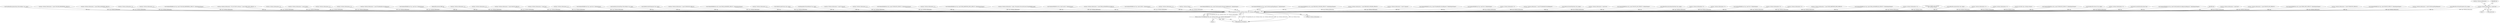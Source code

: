 digraph "0_VeraCrypt_f30f9339c9a0b9bbcc6f5ad38804af39db1f479e@API" {
"1002808" [label="(Call,Irp->IoStatus.Information = sizeof (int))"];
"1003113" [label="(Call,TCCompleteIrp (Irp, Irp->IoStatus.Status, Irp->IoStatus.Information))"];
"1003112" [label="(Return,return TCCompleteIrp (Irp, Irp->IoStatus.Status, Irp->IoStatus.Information);)"];
"1002713" [label="(Call,StartBootEncryptionSetup (DeviceObject, Irp, irpSp))"];
"1001650" [label="(Call,Irp->IoStatus.Information = sizeof (VOLUME_PROPERTIES_STRUCT))"];
"1002005" [label="(Call,Irp->IoStatus.Information = sizeof (DISK_GEOMETRY_STRUCT))"];
"1002304" [label="(Call,Irp->IoStatus.Information = 0)"];
"1003113" [label="(Call,TCCompleteIrp (Irp, Irp->IoStatus.Status, Irp->IoStatus.Information))"];
"1002245" [label="(Call,Irp->IoStatus.Information = 0)"];
"1001384" [label="(Call,ValidateIOBufferSize (Irp, sizeof (VOLUME_PROPERTIES_STRUCT), ValidateInputOutput))"];
"1000708" [label="(Call,Irp->IoStatus.Information = NT_SUCCESS (ntStatus) ? sizeof (OPEN_TEST_STRUCT) : 0)"];
"1002733" [label="(Call,Irp->IoStatus.Information = 0)"];
"1000159" [label="(Call,Irp->IoStatus.Information = sizeof (LONG))"];
"1001051" [label="(Call,Irp->IoStatus.Information = 0)"];
"1002488" [label="(Call,Irp->IoStatus.Information = 0)"];
"1002339" [label="(Call,Irp->IoStatus.Information = sizeof (ProbeRealDriveSizeRequest))"];
"1000213" [label="(Call,ValidateIOBufferSize (Irp, sizeof (int), ValidateOutput))"];
"1000120" [label="(MethodParameterIn,PIRP Irp)"];
"1001097" [label="(Call,Irp->IoStatus.Information = 0)"];
"1003061" [label="(Call,Irp->IoStatus.Information = 0)"];
"1000121" [label="(Block,)"];
"1002512" [label="(Call,Irp->IoStatus.Information = sizeof (MOUNT_STRUCT))"];
"1000256" [label="(Call,Irp->IoStatus.Information = sizeof (int))"];
"1002835" [label="(Call,Irp->IoStatus.Information = 0)"];
"1002789" [label="(Call,ValidateIOBufferSize (Irp, sizeof (int), ValidateOutput))"];
"1003112" [label="(Return,return TCCompleteIrp (Irp, Irp->IoStatus.Status, Irp->IoStatus.Information);)"];
"1002831" [label="(Call,StartDecoySystemWipe (DeviceObject, Irp, irpSp))"];
"1002778" [label="(Call,GetBootLoaderFingerprint (Irp, irpSp))"];
"1002647" [label="(Call,Irp->IoStatus.Information = sizeof (UNMOUNT_STRUCT))"];
"1001957" [label="(Call,ValidateIOBufferSize (Irp, sizeof (DISK_GEOMETRY_STRUCT), ValidateInputOutput))"];
"1002890" [label="(Call,Irp->IoStatus.Information = 0)"];
"1002768" [label="(Call,GetBootLoaderVersion (Irp, irpSp))"];
"1002773" [label="(Call,ReopenBootVolumeHeader (Irp, irpSp))"];
"1000979" [label="(Call,Irp->IoStatus.Information = sizeof (*request))"];
"1002851" [label="(Call,Irp->IoStatus.Information = 0)"];
"1002794" [label="(Block,)"];
"1002595" [label="(Call,ValidateIOBufferSize (Irp, sizeof (UNMOUNT_STRUCT), ValidateInputOutput))"];
"1002867" [label="(Call,Irp->IoStatus.Information = 0)"];
"1001718" [label="(Call,ValidateIOBufferSize (Irp, sizeof (DISK_PARTITION_INFO_STRUCT), ValidateInputOutput))"];
"1001368" [label="(Call,Irp->IoStatus.Information = irpSp->Parameters.DeviceIoControl.OutputBufferLength)"];
"1001331" [label="(Call,ValidateIOBufferSize (Irp, sizeof (uint32), ValidateOutput))"];
"1002221" [label="(Call,Irp->IoStatus.Information = sizeof (DISK_GEOMETRY_EX_STRUCT))"];
"1000140" [label="(Call,ValidateIOBufferSize (Irp, sizeof (LONG), ValidateOutput))"];
"1002360" [label="(Call,Irp->IoStatus.Information = 0)"];
"1003115" [label="(Call,Irp->IoStatus.Status)"];
"1002998" [label="(Call,ValidateIOBufferSize (Irp, sizeof (GetSystemDriveDumpConfigRequest), ValidateOutput))"];
"1002900" [label="(Call,ValidateIOBufferSize (Irp, sizeof (GetWarningFlagsRequest), ValidateOutput))"];
"1001661" [label="(Call,ValidateIOBufferSize (Irp, sizeof (RESOLVE_SYMLINK_STRUCT), ValidateInputOutput))"];
"1001700" [label="(Call,Irp->IoStatus.Information = sizeof (RESOLVE_SYMLINK_STRUCT))"];
"1003043" [label="(Call,Irp->IoStatus.Information = sizeof (*request))"];
"1002255" [label="(Call,ValidateIOBufferSize (Irp, sizeof (ProbeRealDriveSizeRequest), ValidateInputOutput))"];
"1000177" [label="(Call,ValidateIOBufferSize (Irp, sizeof (int), ValidateOutput))"];
"1000997" [label="(Call,Irp->IoStatus.Information = 0)"];
"1002381" [label="(Call,Irp->IoStatus.Information = sizeof (ProbeRealDriveSizeRequest))"];
"1002876" [label="(Call,GetDecoySystemWipeStatus (Irp, irpSp))"];
"1000195" [label="(Call,Irp->IoStatus.Information = sizeof (int))"];
"1002809" [label="(Call,Irp->IoStatus.Information)"];
"1001107" [label="(Call,ValidateIOBufferSize (Irp, sizeof (MOUNT_LIST_STRUCT), ValidateOutput))"];
"1002783" [label="(Call,GetBootEncryptionAlgorithmName (Irp, irpSp))"];
"1001414" [label="(Call,Irp->IoStatus.Information = 0)"];
"1002747" [label="(Call,Irp->IoStatus.Information = 0)"];
"1000274" [label="(Call,ValidateIOBufferSize (Irp, sizeof (int), ValidateOutput))"];
"1002814" [label="(Call,sizeof (int))"];
"1001032" [label="(Call,Irp->IoStatus.Information = 0)"];
"1002987" [label="(Call,Irp->IoStatus.Information = 0)"];
"1001939" [label="(Call,Irp->IoStatus.Information = sizeof (DISK_PARTITION_INFO_STRUCT))"];
"1002808" [label="(Call,Irp->IoStatus.Information = sizeof (int))"];
"1002023" [label="(Call,ValidateIOBufferSize (Irp, sizeof (DISK_GEOMETRY_EX_STRUCT), ValidateInputOutput))"];
"1002819" [label="(Identifier,Irp)"];
"1002970" [label="(Call,Irp->IoStatus.Information = 0)"];
"1003105" [label="(Call,Dump (\"IOCTL error 0x%08x\n\", Irp->IoStatus.Status))"];
"1002742" [label="(Call,GetBootEncryptionStatus (Irp, irpSp))"];
"1001071" [label="(Call,Irp->IoStatus.Information = 0)"];
"1002717" [label="(Call,Irp->IoStatus.Information = 0)"];
"1003077" [label="(Call,NT_SUCCESS (Irp->IoStatus.Status))"];
"1002665" [label="(Call,ValidateIOBufferSize (Irp, sizeof (UNMOUNT_STRUCT), ValidateInputOutput))"];
"1003125" [label="(MethodReturn,NTSTATUS)"];
"1002887" [label="(Call,WriteBootDriveSector (Irp, irpSp))"];
"1001015" [label="(Call,Irp->IoStatus.Information = 0)"];
"1000125" [label="(Call,IoGetCurrentIrpStackLocation (Irp))"];
"1003120" [label="(Call,Irp->IoStatus.Information)"];
"1000748" [label="(Call,ValidateIOBufferSize (Irp, sizeof (GetSystemDriveConfigurationRequest), ValidateInputOutput))"];
"1003114" [label="(Identifier,Irp)"];
"1000328" [label="(Call,Irp->IoStatus.Information = sizeof (int))"];
"1001320" [label="(Call,Irp->IoStatus.Information = sizeof (MOUNT_LIST_STRUCT))"];
"1000367" [label="(Call,ValidateIOBufferSize (Irp, sizeof (OPEN_TEST_STRUCT), ValidateInputOutput))"];
"1002690" [label="(Call,Irp->IoStatus.Information = sizeof (UNMOUNT_STRUCT))"];
"1002399" [label="(Call,ValidateIOBufferSize (Irp, sizeof (MOUNT_STRUCT), ValidateInputOutput))"];
"1002932" [label="(Call,Irp->IoStatus.Information = sizeof (GetWarningFlagsRequest))"];
"1002763" [label="(Call,GetBootDriveVolumeProperties (Irp, irpSp))"];
"1002808" -> "1002794"  [label="AST: "];
"1002808" -> "1002814"  [label="CFG: "];
"1002809" -> "1002808"  [label="AST: "];
"1002814" -> "1002808"  [label="AST: "];
"1002819" -> "1002808"  [label="CFG: "];
"1002808" -> "1003113"  [label="DDG: Irp->IoStatus.Information"];
"1003113" -> "1003112"  [label="AST: "];
"1003113" -> "1003120"  [label="CFG: "];
"1003114" -> "1003113"  [label="AST: "];
"1003115" -> "1003113"  [label="AST: "];
"1003120" -> "1003113"  [label="AST: "];
"1003112" -> "1003113"  [label="CFG: "];
"1003113" -> "1003125"  [label="DDG: Irp"];
"1003113" -> "1003125"  [label="DDG: TCCompleteIrp (Irp, Irp->IoStatus.Status, Irp->IoStatus.Information)"];
"1003113" -> "1003125"  [label="DDG: Irp->IoStatus.Information"];
"1003113" -> "1003125"  [label="DDG: Irp->IoStatus.Status"];
"1003113" -> "1003112"  [label="DDG: TCCompleteIrp (Irp, Irp->IoStatus.Status, Irp->IoStatus.Information)"];
"1000177" -> "1003113"  [label="DDG: Irp"];
"1000125" -> "1003113"  [label="DDG: Irp"];
"1002887" -> "1003113"  [label="DDG: Irp"];
"1000213" -> "1003113"  [label="DDG: Irp"];
"1000140" -> "1003113"  [label="DDG: Irp"];
"1002742" -> "1003113"  [label="DDG: Irp"];
"1002595" -> "1003113"  [label="DDG: Irp"];
"1002713" -> "1003113"  [label="DDG: Irp"];
"1002255" -> "1003113"  [label="DDG: Irp"];
"1002768" -> "1003113"  [label="DDG: Irp"];
"1002023" -> "1003113"  [label="DDG: Irp"];
"1000274" -> "1003113"  [label="DDG: Irp"];
"1001661" -> "1003113"  [label="DDG: Irp"];
"1002399" -> "1003113"  [label="DDG: Irp"];
"1002778" -> "1003113"  [label="DDG: Irp"];
"1002665" -> "1003113"  [label="DDG: Irp"];
"1001384" -> "1003113"  [label="DDG: Irp"];
"1001107" -> "1003113"  [label="DDG: Irp"];
"1001331" -> "1003113"  [label="DDG: Irp"];
"1002876" -> "1003113"  [label="DDG: Irp"];
"1001957" -> "1003113"  [label="DDG: Irp"];
"1002773" -> "1003113"  [label="DDG: Irp"];
"1002763" -> "1003113"  [label="DDG: Irp"];
"1002789" -> "1003113"  [label="DDG: Irp"];
"1000367" -> "1003113"  [label="DDG: Irp"];
"1002783" -> "1003113"  [label="DDG: Irp"];
"1001718" -> "1003113"  [label="DDG: Irp"];
"1002998" -> "1003113"  [label="DDG: Irp"];
"1002900" -> "1003113"  [label="DDG: Irp"];
"1000748" -> "1003113"  [label="DDG: Irp"];
"1002831" -> "1003113"  [label="DDG: Irp"];
"1000120" -> "1003113"  [label="DDG: Irp"];
"1003105" -> "1003113"  [label="DDG: Irp->IoStatus.Status"];
"1003077" -> "1003113"  [label="DDG: Irp->IoStatus.Status"];
"1000708" -> "1003113"  [label="DDG: Irp->IoStatus.Information"];
"1002245" -> "1003113"  [label="DDG: Irp->IoStatus.Information"];
"1002647" -> "1003113"  [label="DDG: Irp->IoStatus.Information"];
"1001650" -> "1003113"  [label="DDG: Irp->IoStatus.Information"];
"1001414" -> "1003113"  [label="DDG: Irp->IoStatus.Information"];
"1001015" -> "1003113"  [label="DDG: Irp->IoStatus.Information"];
"1001939" -> "1003113"  [label="DDG: Irp->IoStatus.Information"];
"1002690" -> "1003113"  [label="DDG: Irp->IoStatus.Information"];
"1002747" -> "1003113"  [label="DDG: Irp->IoStatus.Information"];
"1001071" -> "1003113"  [label="DDG: Irp->IoStatus.Information"];
"1000328" -> "1003113"  [label="DDG: Irp->IoStatus.Information"];
"1001032" -> "1003113"  [label="DDG: Irp->IoStatus.Information"];
"1002360" -> "1003113"  [label="DDG: Irp->IoStatus.Information"];
"1002512" -> "1003113"  [label="DDG: Irp->IoStatus.Information"];
"1002867" -> "1003113"  [label="DDG: Irp->IoStatus.Information"];
"1003061" -> "1003113"  [label="DDG: Irp->IoStatus.Information"];
"1002381" -> "1003113"  [label="DDG: Irp->IoStatus.Information"];
"1000997" -> "1003113"  [label="DDG: Irp->IoStatus.Information"];
"1002221" -> "1003113"  [label="DDG: Irp->IoStatus.Information"];
"1002932" -> "1003113"  [label="DDG: Irp->IoStatus.Information"];
"1002987" -> "1003113"  [label="DDG: Irp->IoStatus.Information"];
"1000159" -> "1003113"  [label="DDG: Irp->IoStatus.Information"];
"1001097" -> "1003113"  [label="DDG: Irp->IoStatus.Information"];
"1001320" -> "1003113"  [label="DDG: Irp->IoStatus.Information"];
"1002339" -> "1003113"  [label="DDG: Irp->IoStatus.Information"];
"1002005" -> "1003113"  [label="DDG: Irp->IoStatus.Information"];
"1002970" -> "1003113"  [label="DDG: Irp->IoStatus.Information"];
"1000979" -> "1003113"  [label="DDG: Irp->IoStatus.Information"];
"1003043" -> "1003113"  [label="DDG: Irp->IoStatus.Information"];
"1001700" -> "1003113"  [label="DDG: Irp->IoStatus.Information"];
"1002304" -> "1003113"  [label="DDG: Irp->IoStatus.Information"];
"1002488" -> "1003113"  [label="DDG: Irp->IoStatus.Information"];
"1002733" -> "1003113"  [label="DDG: Irp->IoStatus.Information"];
"1000256" -> "1003113"  [label="DDG: Irp->IoStatus.Information"];
"1000195" -> "1003113"  [label="DDG: Irp->IoStatus.Information"];
"1002717" -> "1003113"  [label="DDG: Irp->IoStatus.Information"];
"1002835" -> "1003113"  [label="DDG: Irp->IoStatus.Information"];
"1001368" -> "1003113"  [label="DDG: Irp->IoStatus.Information"];
"1001051" -> "1003113"  [label="DDG: Irp->IoStatus.Information"];
"1002851" -> "1003113"  [label="DDG: Irp->IoStatus.Information"];
"1002890" -> "1003113"  [label="DDG: Irp->IoStatus.Information"];
"1003112" -> "1000121"  [label="AST: "];
"1003125" -> "1003112"  [label="CFG: "];
"1003112" -> "1003125"  [label="DDG: <RET>"];
}
